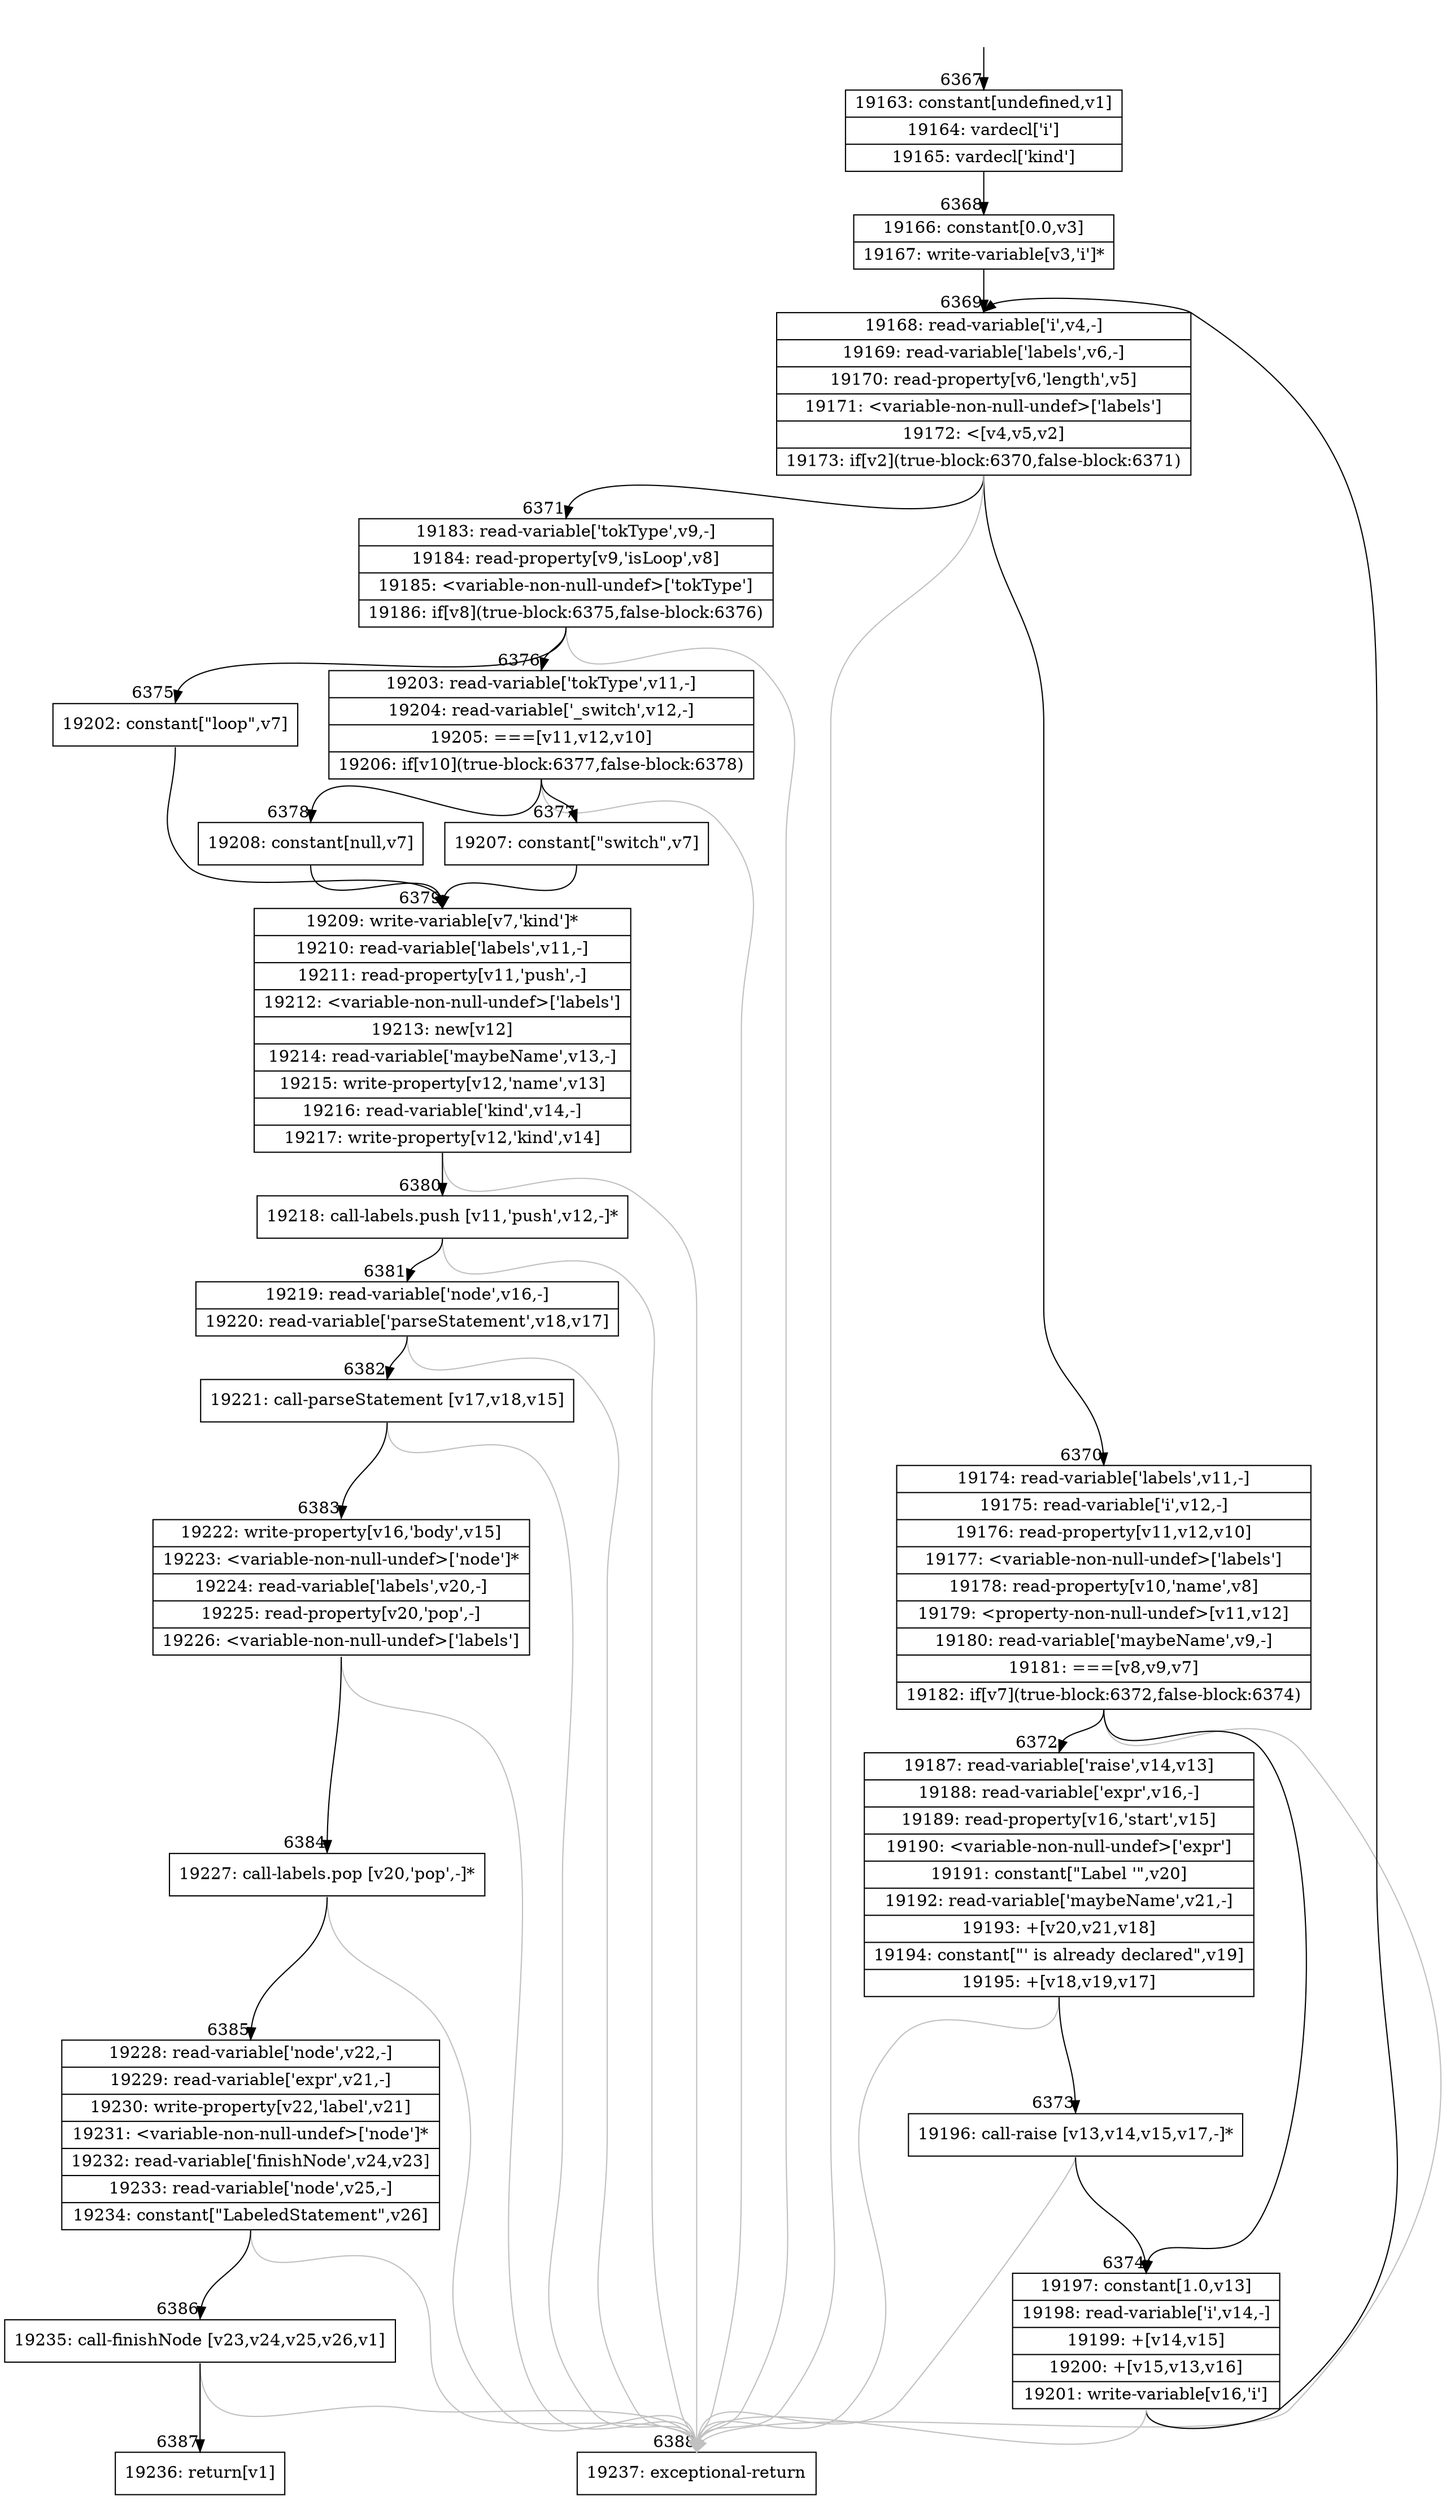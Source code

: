 digraph {
rankdir="TD"
BB_entry363[shape=none,label=""];
BB_entry363 -> BB6367 [tailport=s, headport=n, headlabel="    6367"]
BB6367 [shape=record label="{19163: constant[undefined,v1]|19164: vardecl['i']|19165: vardecl['kind']}" ] 
BB6367 -> BB6368 [tailport=s, headport=n, headlabel="      6368"]
BB6368 [shape=record label="{19166: constant[0.0,v3]|19167: write-variable[v3,'i']*}" ] 
BB6368 -> BB6369 [tailport=s, headport=n, headlabel="      6369"]
BB6369 [shape=record label="{19168: read-variable['i',v4,-]|19169: read-variable['labels',v6,-]|19170: read-property[v6,'length',v5]|19171: \<variable-non-null-undef\>['labels']|19172: \<[v4,v5,v2]|19173: if[v2](true-block:6370,false-block:6371)}" ] 
BB6369 -> BB6370 [tailport=s, headport=n, headlabel="      6370"]
BB6369 -> BB6371 [tailport=s, headport=n, headlabel="      6371"]
BB6369 -> BB6388 [tailport=s, headport=n, color=gray, headlabel="      6388"]
BB6370 [shape=record label="{19174: read-variable['labels',v11,-]|19175: read-variable['i',v12,-]|19176: read-property[v11,v12,v10]|19177: \<variable-non-null-undef\>['labels']|19178: read-property[v10,'name',v8]|19179: \<property-non-null-undef\>[v11,v12]|19180: read-variable['maybeName',v9,-]|19181: ===[v8,v9,v7]|19182: if[v7](true-block:6372,false-block:6374)}" ] 
BB6370 -> BB6372 [tailport=s, headport=n, headlabel="      6372"]
BB6370 -> BB6374 [tailport=s, headport=n, headlabel="      6374"]
BB6370 -> BB6388 [tailport=s, headport=n, color=gray]
BB6371 [shape=record label="{19183: read-variable['tokType',v9,-]|19184: read-property[v9,'isLoop',v8]|19185: \<variable-non-null-undef\>['tokType']|19186: if[v8](true-block:6375,false-block:6376)}" ] 
BB6371 -> BB6375 [tailport=s, headport=n, headlabel="      6375"]
BB6371 -> BB6376 [tailport=s, headport=n, headlabel="      6376"]
BB6371 -> BB6388 [tailport=s, headport=n, color=gray]
BB6372 [shape=record label="{19187: read-variable['raise',v14,v13]|19188: read-variable['expr',v16,-]|19189: read-property[v16,'start',v15]|19190: \<variable-non-null-undef\>['expr']|19191: constant[\"Label '\",v20]|19192: read-variable['maybeName',v21,-]|19193: +[v20,v21,v18]|19194: constant[\"' is already declared\",v19]|19195: +[v18,v19,v17]}" ] 
BB6372 -> BB6373 [tailport=s, headport=n, headlabel="      6373"]
BB6372 -> BB6388 [tailport=s, headport=n, color=gray]
BB6373 [shape=record label="{19196: call-raise [v13,v14,v15,v17,-]*}" ] 
BB6373 -> BB6374 [tailport=s, headport=n]
BB6373 -> BB6388 [tailport=s, headport=n, color=gray]
BB6374 [shape=record label="{19197: constant[1.0,v13]|19198: read-variable['i',v14,-]|19199: +[v14,v15]|19200: +[v15,v13,v16]|19201: write-variable[v16,'i']}" ] 
BB6374 -> BB6369 [tailport=s, headport=n]
BB6374 -> BB6388 [tailport=s, headport=n, color=gray]
BB6375 [shape=record label="{19202: constant[\"loop\",v7]}" ] 
BB6375 -> BB6379 [tailport=s, headport=n, headlabel="      6379"]
BB6376 [shape=record label="{19203: read-variable['tokType',v11,-]|19204: read-variable['_switch',v12,-]|19205: ===[v11,v12,v10]|19206: if[v10](true-block:6377,false-block:6378)}" ] 
BB6376 -> BB6377 [tailport=s, headport=n, headlabel="      6377"]
BB6376 -> BB6378 [tailport=s, headport=n, headlabel="      6378"]
BB6376 -> BB6388 [tailport=s, headport=n, color=gray]
BB6377 [shape=record label="{19207: constant[\"switch\",v7]}" ] 
BB6377 -> BB6379 [tailport=s, headport=n]
BB6378 [shape=record label="{19208: constant[null,v7]}" ] 
BB6378 -> BB6379 [tailport=s, headport=n]
BB6379 [shape=record label="{19209: write-variable[v7,'kind']*|19210: read-variable['labels',v11,-]|19211: read-property[v11,'push',-]|19212: \<variable-non-null-undef\>['labels']|19213: new[v12]|19214: read-variable['maybeName',v13,-]|19215: write-property[v12,'name',v13]|19216: read-variable['kind',v14,-]|19217: write-property[v12,'kind',v14]}" ] 
BB6379 -> BB6380 [tailport=s, headport=n, headlabel="      6380"]
BB6379 -> BB6388 [tailport=s, headport=n, color=gray]
BB6380 [shape=record label="{19218: call-labels.push [v11,'push',v12,-]*}" ] 
BB6380 -> BB6381 [tailport=s, headport=n, headlabel="      6381"]
BB6380 -> BB6388 [tailport=s, headport=n, color=gray]
BB6381 [shape=record label="{19219: read-variable['node',v16,-]|19220: read-variable['parseStatement',v18,v17]}" ] 
BB6381 -> BB6382 [tailport=s, headport=n, headlabel="      6382"]
BB6381 -> BB6388 [tailport=s, headport=n, color=gray]
BB6382 [shape=record label="{19221: call-parseStatement [v17,v18,v15]}" ] 
BB6382 -> BB6383 [tailport=s, headport=n, headlabel="      6383"]
BB6382 -> BB6388 [tailport=s, headport=n, color=gray]
BB6383 [shape=record label="{19222: write-property[v16,'body',v15]|19223: \<variable-non-null-undef\>['node']*|19224: read-variable['labels',v20,-]|19225: read-property[v20,'pop',-]|19226: \<variable-non-null-undef\>['labels']}" ] 
BB6383 -> BB6384 [tailport=s, headport=n, headlabel="      6384"]
BB6383 -> BB6388 [tailport=s, headport=n, color=gray]
BB6384 [shape=record label="{19227: call-labels.pop [v20,'pop',-]*}" ] 
BB6384 -> BB6385 [tailport=s, headport=n, headlabel="      6385"]
BB6384 -> BB6388 [tailport=s, headport=n, color=gray]
BB6385 [shape=record label="{19228: read-variable['node',v22,-]|19229: read-variable['expr',v21,-]|19230: write-property[v22,'label',v21]|19231: \<variable-non-null-undef\>['node']*|19232: read-variable['finishNode',v24,v23]|19233: read-variable['node',v25,-]|19234: constant[\"LabeledStatement\",v26]}" ] 
BB6385 -> BB6386 [tailport=s, headport=n, headlabel="      6386"]
BB6385 -> BB6388 [tailport=s, headport=n, color=gray]
BB6386 [shape=record label="{19235: call-finishNode [v23,v24,v25,v26,v1]}" ] 
BB6386 -> BB6387 [tailport=s, headport=n, headlabel="      6387"]
BB6386 -> BB6388 [tailport=s, headport=n, color=gray]
BB6387 [shape=record label="{19236: return[v1]}" ] 
BB6388 [shape=record label="{19237: exceptional-return}" ] 
//#$~ 6265
}
